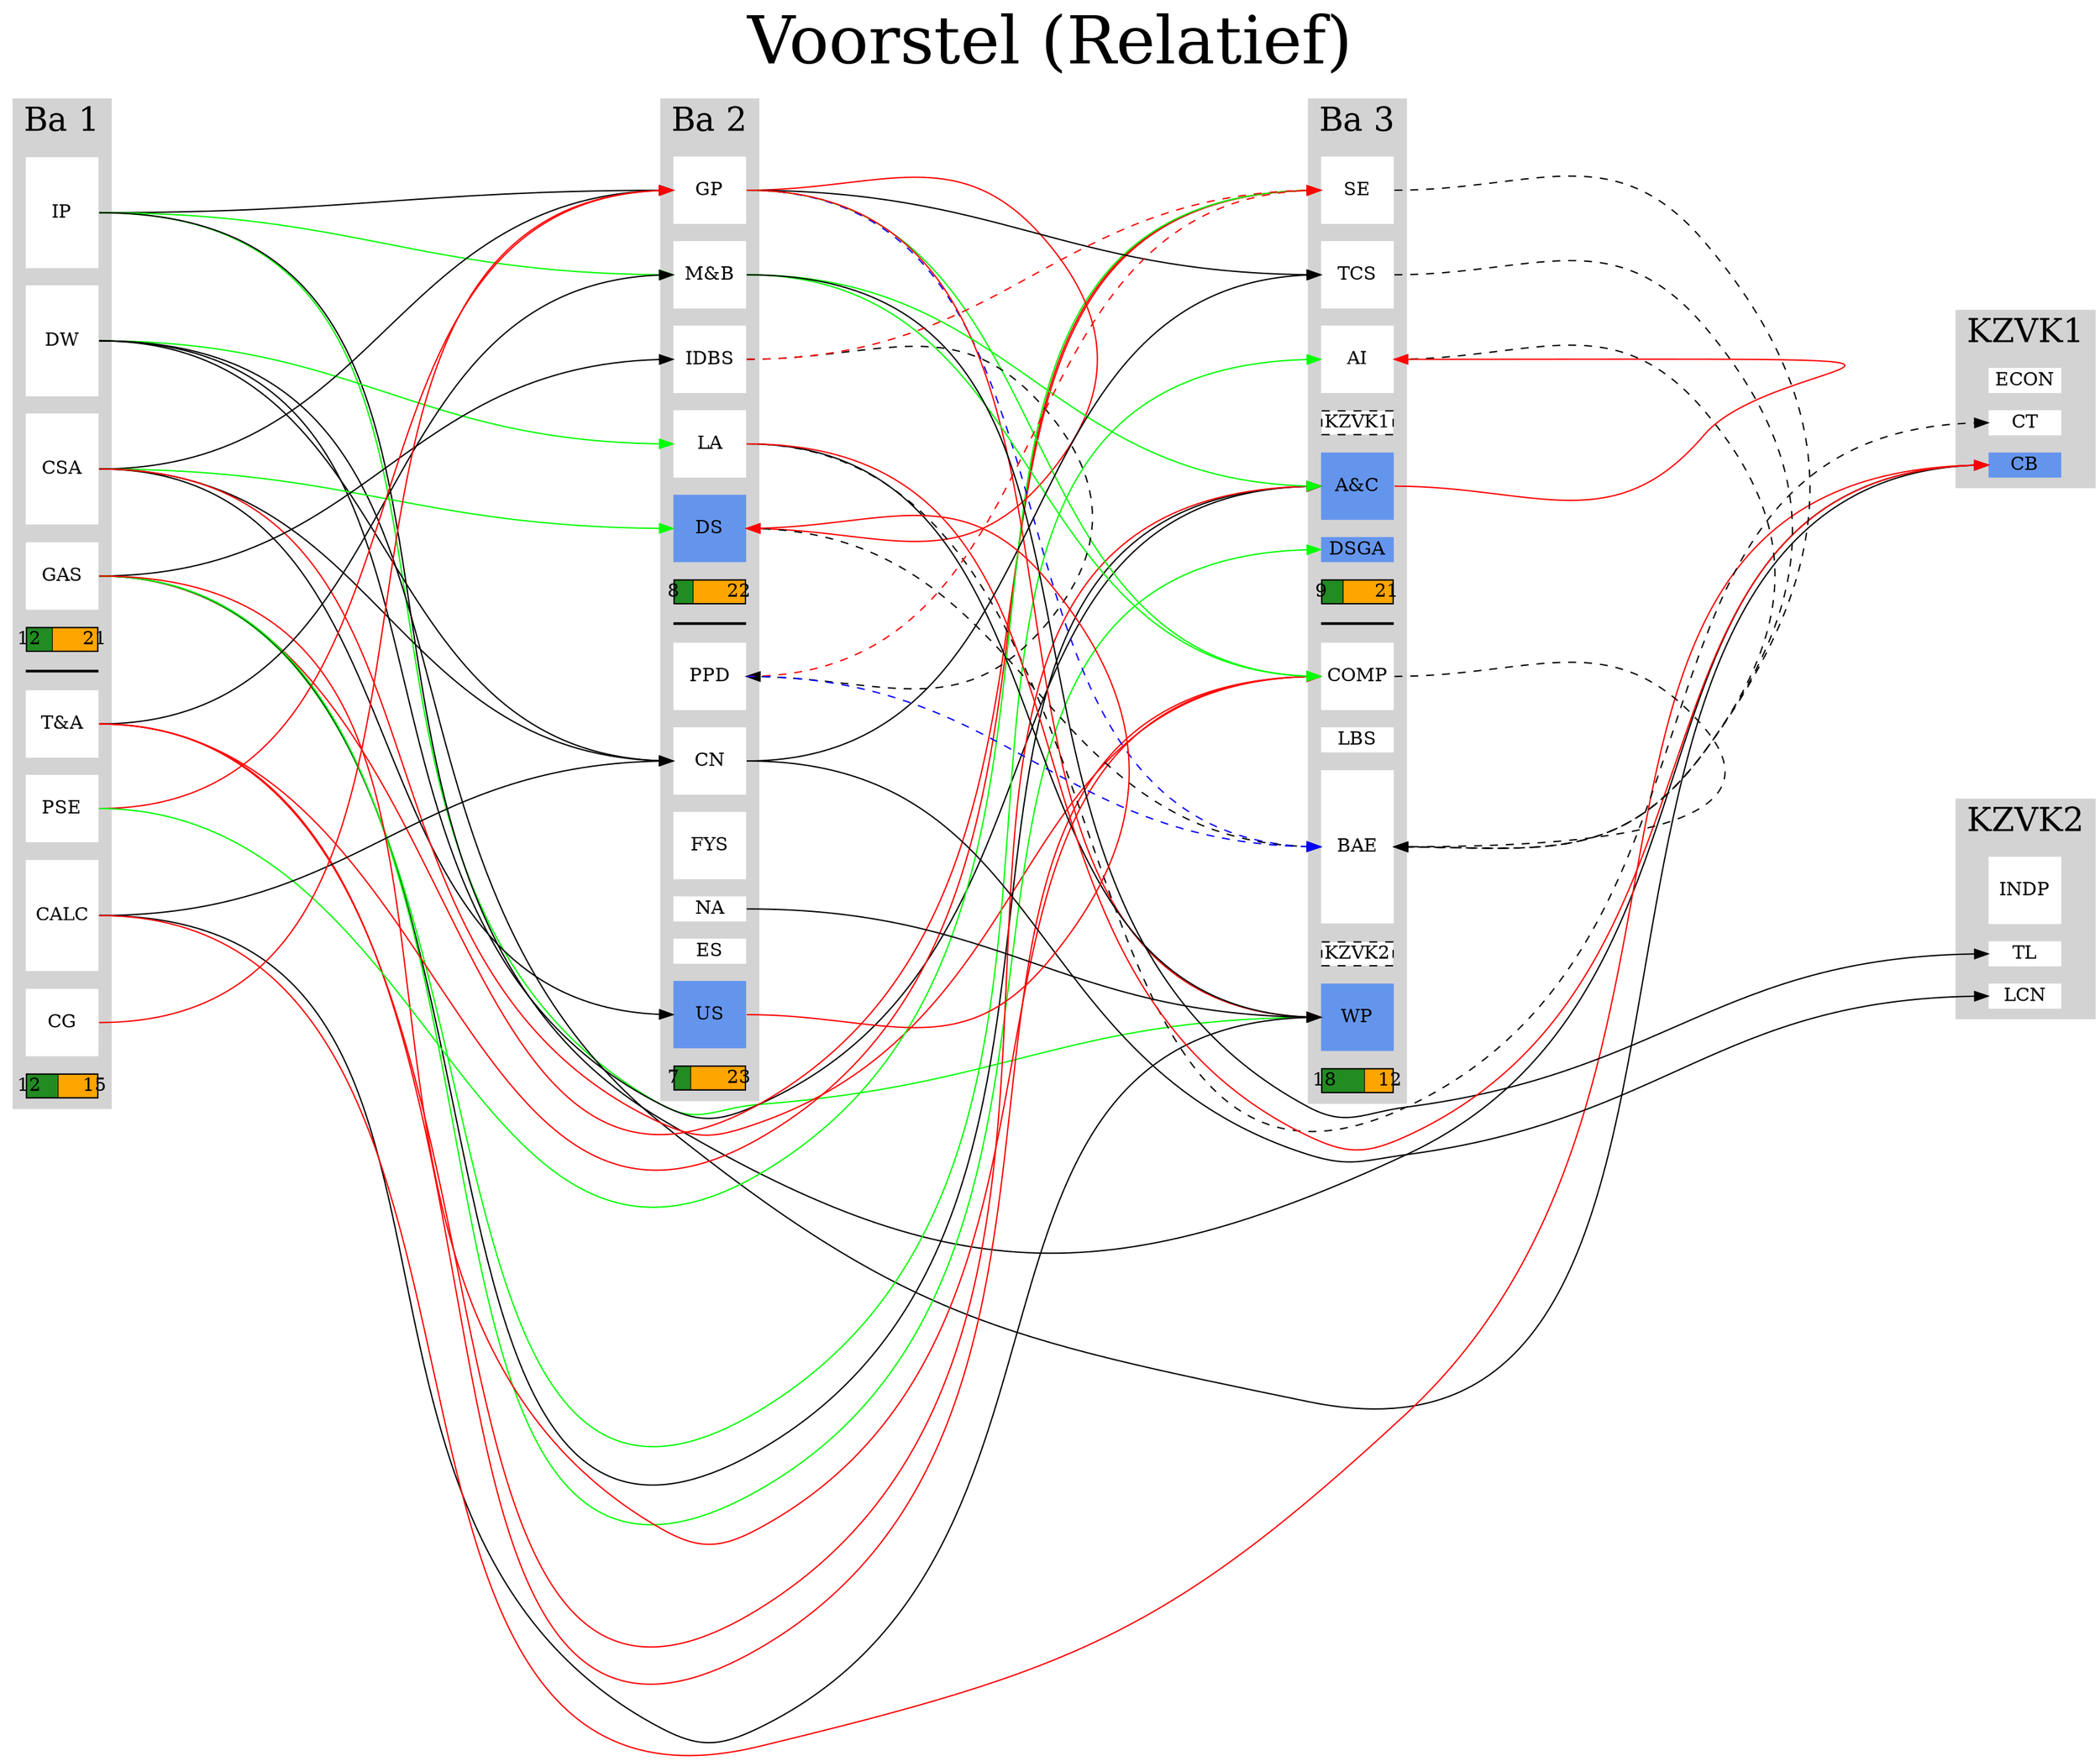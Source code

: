 digraph Studieprogramma{
	node [shape="rect", pin=true, style=filled, fillcolor=white, color=white, height=0.7, fixedsize=true];
	graph [ranksep="6", nodesep="0.2" splines=true, concentrate=false];
	edge [constraint=false];

    labelloc="t";
    label=<<FONT POINT-SIZE="50">Voorstel (Relatief)</FONT>>;

    fontsize=25

	/*
	3 SP = 0.25
	6 SP = 0.7
	9 SP = 1.15
	12 SP = 1.6
	*/

	rankdir="LR"

	subgraph cluster_ba1{
		label = "Ba 1"
		style=filled;
		color=lightgrey;

                        IP [label="IP", height=1.1500000000000001, color=white, fillcolor=white];
                        DW [label="DW", height=1.1500000000000001, color=white, fillcolor=white];
                        CSA [label="CSA", height=1.1500000000000001, color=white, fillcolor=white];
                        GAS [label="GAS", height=0.7, color=white, fillcolor=white];

            	ba1_sem1_ratio [height=0.25, style=striped, color=black, fillcolor="forestgreen;0.36363636363636365:orange", label="12       21"]

                ba1_sem [height=0, fixedsize=true, label="", color=black];
                        TA [label="T&amp;A", height=0.7, color=white, fillcolor=white];
                        PSE [label="PSE", height=0.7, color=white, fillcolor=white];
                        CALC [label="CALC", height=1.1500000000000001, color=white, fillcolor=white];
                        CG [label="CG", height=0.7, color=white, fillcolor=white];

            	ba1_sem2_ratio [height=0.25, style=striped, color=black, fillcolor="forestgreen;0.4444444444444444:orange", label="12       15"]

	}
	subgraph cluster_ba2{
		label = "Ba 2"
		style=filled;
		color=lightgrey;

                        GP [label="GP", height=0.7, color=white, fillcolor=white];
                        MB [label="M&amp;B", height=0.7, color=white, fillcolor=white];
                        IDBS [label="IDBS", height=0.7, color=white, fillcolor=white];
                        LA [label="LA", height=0.7, color=white, fillcolor=white];
                        DS [label="DS", height=0.7, color=cornflowerblue, fillcolor=cornflowerblue];

            	ba2_sem1_ratio [height=0.25, style=striped, color=black, fillcolor="forestgreen;0.26666666666666666:orange", label="8        22"]

                ba2_sem [height=0, fixedsize=true, label="", color=black];
                        PPD [label="PPD", height=0.7, color=white, fillcolor=white];
                        CN [label="CN", height=0.7, color=white, fillcolor=white];
                        FYS [label="FYS", height=0.7, color=white, fillcolor=white];
                        NA [label="NA", height=0.25, color=white, fillcolor=white];
                        ES [label="ES", height=0.25, color=white, fillcolor=white];
                        US [label="US", height=0.7, color=cornflowerblue, fillcolor=cornflowerblue];

            	ba2_sem2_ratio [height=0.25, style=striped, color=black, fillcolor="forestgreen;0.23333333333333334:orange", label="7        23"]

	}
	subgraph cluster_ba3{
		label = "Ba 3"
		style=filled;
		color=lightgrey;

                        SE [label="SE", height=0.7, color=white, fillcolor=white];
                        TCS [label="TCS", height=0.7, color=white, fillcolor=white];
                        AI [label="AI", height=0.7, color=white, fillcolor=white];
                    KZVK1 [label="KZVK1", style="filled, dashed" height=0.25, fillcolor=white, color=black];
                        AC [label="A&amp;C", height=0.7, color=cornflowerblue, fillcolor=cornflowerblue];
                        DSGA [label="DSGA", height=0.25, color=cornflowerblue, fillcolor=cornflowerblue];

            	ba3_sem1_ratio [height=0.25, style=striped, color=black, fillcolor="forestgreen;0.3:orange", label="9        21"]

                ba3_sem [height=0, fixedsize=true, label="", color=black];
                        COMP [label="COMP", height=0.7, color=white, fillcolor=white];
                        LBS [label="LBS", height=0.25, color=white, fillcolor=white];
                        BAE [label="BAE", height=1.6, color=white, fillcolor=white];
                    KZVK2 [label="KZVK2", style="filled, dashed" height=0.25, fillcolor=white, color=black];
                        WP [label="WP", height=0.7, color=cornflowerblue, fillcolor=cornflowerblue];

            	ba3_sem2_ratio [height=0.25, style=striped, color=black, fillcolor="forestgreen;0.6:orange", label="18       12"]

	}

            subgraph cluster_KZVK1{
                label = "KZVK1"
                style=filled;
                color=lightgrey;
                edge	[constraint=true, style=invis];

                            ECON [label="ECON", height=0.25, color=white, fillcolor=white];
                        KZVK1 -> ECON;
                            CT [label="CT", height=0.25, color=white, fillcolor=white];
                        KZVK1 -> CT;
                            CB [label="CB", height=0.25, color=cornflowerblue, fillcolor=cornflowerblue];
                        KZVK1 -> CB;
            }
            subgraph cluster_KZVK2{
                label = "KZVK2"
                style=filled;
                color=lightgrey;
                edge	[constraint=true, style=invis];

                            INDP [label="INDP", height=0.7, color=white, fillcolor=white];
                        KZVK2 -> INDP;
                            TL [label="TL", height=0.25, color=white, fillcolor=white];
                        KZVK2 -> TL;
                            LCN [label="LCN", height=0.25, color=white, fillcolor=white];
                        KZVK2 -> LCN;
            }


	# align clusters by adding invis edge between top items.
	{
		edge	[constraint=true, style=invis];
            IP:ne -> GP:nw;
            GP:ne -> SE:nw;
	}

        # =====================
        # =	dependencies Ba 1	=
        # =====================
            # IP
            # DW
            # CSA
            # GAS
            # T&A
            # PSE
            # CALC
            # CG
        # =====================
        # =	dependencies Ba 2	=
        # =====================
            # GP
                    IP:e -> GP:w [color=black, penwidth=1];
                    CG:e -> GP:w [color=red, penwidth=1];
                    PSE:e -> GP:w [color=red, penwidth=1];
                    CSA:e -> GP:w [color=black, penwidth=1];
            # M&B
                    TA:e -> MB:w [color=black, penwidth=1];
                    IP:e -> MB:w [color=green, penwidth=1];
            # IDBS
                    GAS:e -> IDBS:w [color=black, penwidth=1];
            # LA
                    DW:e -> LA:w [color=green, penwidth=1];
            # DS
                    GP:e -> DS:e [color=red, penwidth=1];
                    US:e -> DS:e [color=red, penwidth=1];
                    CSA:e -> DS:w [color=green, penwidth=1];
            # PPD
                    IDBS:e -> PPD:e [color=black, style="dashed", penwidth=1];
            # CN
                    DW:e -> CN:w [color=black, penwidth=1];
                    CSA:e -> CN:w [color=black, penwidth=1];
                    CALC:e -> CN:w [color=black, penwidth=1];
            # FYS
            # NA
            # ES
            # US
                    CSA:e -> US:w [color=black, penwidth=1];
        # =====================
        # =	dependencies Ba 3	=
        # =====================
            # SE
                    TA:e -> SE:w [color=red, penwidth=1];
                    GAS:e -> SE:w [color=red, penwidth=1];
                    IDBS:e -> SE:w [color=red, style="dashed", penwidth=1];
                    PPD:e -> SE:w [color=red, style="dashed", penwidth=1];
                    PSE:e -> SE:w [color=green, penwidth=1];
            # TCS
                    GP:e -> TCS:w [color=black, penwidth=1];
                    CN:e -> TCS:w [color=black, penwidth=1];
            # AI
                    AC:e -> AI:e [color=red, penwidth=1];
                    GAS:e -> AI:w [color=green, penwidth=1];
            # KZVK1
            # ECON
            # CT
                    LA:e -> CT:w [color=black, style="dashed", penwidth=1];
            # A&C
                    DW:e -> AC:w [color=black, penwidth=1];
                    TA:e -> AC:w [color=red, penwidth=1];
                    GAS:e -> AC:w [color=black, penwidth=1];
                    MB:e -> AC:w [color=green, penwidth=1];
            # DSGA
                    GAS:e -> DSGA:w [color=green, penwidth=1];
            # CB
                    IP:e -> CB:w [color=black, penwidth=1];
                    DW:e -> CB:w [color=black, penwidth=1];
                    CALC:e -> CB:w [color=red, penwidth=1];
                    LA:e -> CB:w [color=red, penwidth=1];
            # COMP
                    CSA:e -> COMP:w [color=red, penwidth=1];
                    TA:e -> COMP:w [color=red, penwidth=1];
                    GAS:e -> COMP:w [color=red, penwidth=1];
                    GP:e -> COMP:w [color=green, penwidth=1];
                    MB:e -> COMP:w [color=green, penwidth=1];
            # LBS
            # BAE
                    GP:e -> BAE:w [color=blue, style="dashed", penwidth=1];
                    PPD:e -> BAE:w [color=blue, style="dashed", penwidth=1];
                    SE:e -> BAE:e [color=black, style="dashed", penwidth=1];
                    TCS:e -> BAE:e [color=black, style="dashed", penwidth=1];
                    DS:e -> BAE:w [color=black, style="dashed", penwidth=1];
                    AI:e -> BAE:e [color=black, style="dashed", penwidth=1];
                    COMP:e -> BAE:e [color=black, style="dashed", penwidth=1];
            # KZVK2
            # INDP
            # TL
                    MB:e -> TL:w [color=black, penwidth=1];
            # LCN
                    CN:e -> LCN:w [color=black, penwidth=1];
            # WP
                    CALC:e -> WP:w [color=black, penwidth=1];
                    GP:e -> WP:w [color=red, penwidth=1];
                    LA:e -> WP:w [color=black, penwidth=1];
                    NA:e -> WP:w [color=black, penwidth=1];
                    IP:e -> WP:w [color=green, penwidth=1];


}